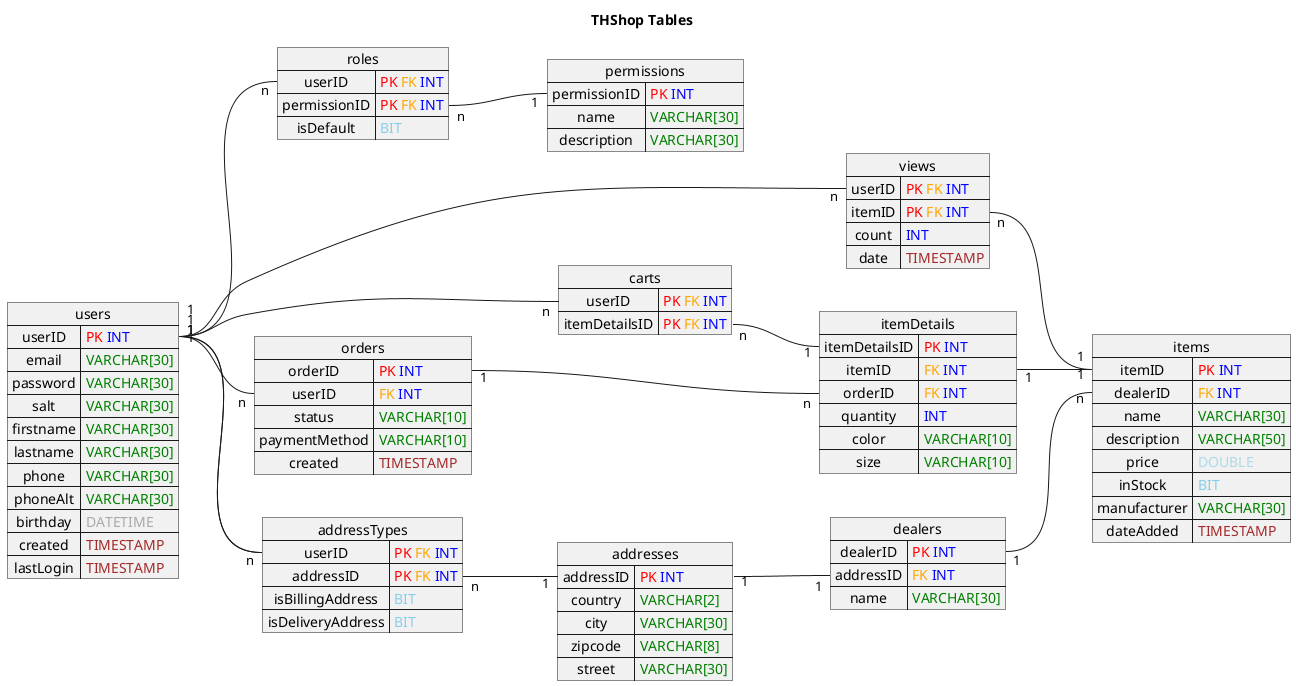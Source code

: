 ' VSCode Extensions required: "jebbs.plantuml" and "Mebrahtom.plantumlpreviewer"

@startuml THShop

title THShop Tables

' set flow direction from left to right
left to right direction

' keywords
!define PK <color:red>PK</color>
!define FK <color:orange>FK</color>

' file types
!define VARCHAR(x) <color:green>VARCHAR[x]</color>
!define INT <color:blue>INT</color>
!define BIT <color:SkyBlue>BIT</color>
!define DOUBLE <color:LightBlue>DOUBLE</color>
!define TIMESTAMP <color:brown>TIMESTAMP</color>
!define DATETIME <color:DarkGray>DATETIME</color>

' Entities

map users {
  userID => PK INT
  email => VARCHAR(30)
  password => VARCHAR(30)
  salt => VARCHAR(30)
  firstname => VARCHAR(30)
  lastname => VARCHAR(30)
  phone => VARCHAR(30)
  phoneAlt => VARCHAR(30)
  birthday => DATETIME
  created => TIMESTAMP
  lastLogin => TIMESTAMP
}

map items {
  itemID => PK INT
  dealerID => FK INT
  name => VARCHAR(30)
  description => VARCHAR(50)
  price => DOUBLE
  inStock => BIT
  manufacturer => VARCHAR(30)
  dateAdded => TIMESTAMP
}

map roles {
  userID => PK FK INT
  permissionID => PK FK INT
  isDefault => BIT
}

map permissions {
  permissionID => PK INT
  name => VARCHAR(30)
  description => VARCHAR(30)
}

map views {
  userID => PK FK INT
  itemID => PK FK INT
  count => INT
  date => TIMESTAMP
}

map orders {
  orderID => PK INT
  userID => FK INT
  status => VARCHAR(10)
  paymentMethod => VARCHAR(10)
  created => TIMESTAMP
}

map itemDetails {
  itemDetailsID => PK INT
  itemID => FK INT
  orderID => FK INT
  quantity => INT
  color => VARCHAR(10)
  size => VARCHAR(10)
}

map carts {
  userID => PK FK INT
  itemDetailsID => PK FK INT
}

map addressTypes {
  userID => PK FK INT
  addressID => PK FK INT
  isBillingAddress => BIT
  isDeliveryAddress => BIT
}

map addresses {
  addressID => PK INT
  country => VARCHAR(2)
  city => VARCHAR(30)
  zipcode => VARCHAR(8)
  street => VARCHAR(30)
}

map dealers {
  dealerID => PK INT
  addressID => FK INT
  name => VARCHAR(30)
}


' Associations 

users::userID "1" -- "n" addressTypes::userID
addressTypes::addressID "n" -- "1" addresses::addressID

addressTypes::userID -- users::userID
addresses::addressID -- addressTypes::addressID

users::userID "1" -- "n" roles::userID
roles::permissionID "n" -- "1" permissions::permissionID

orders::orderID "1" -- "n" itemDetails::orderID

users::userID "1" -- "n" views::userID
views::itemID "n" -- "1" items::itemID

users::userID "1" -- "n" orders::userID
dealers::dealerID "1" -- "n" items::dealerID
addresses::addressID "1" -- "1" dealers::addressID

carts::itemDetailsID "n" -- "1" itemDetails::itemDetailsID
itemDetails::itemID "1" -- "1" items::itemID

users::userID "1" --- "n" carts::userID

@enduml